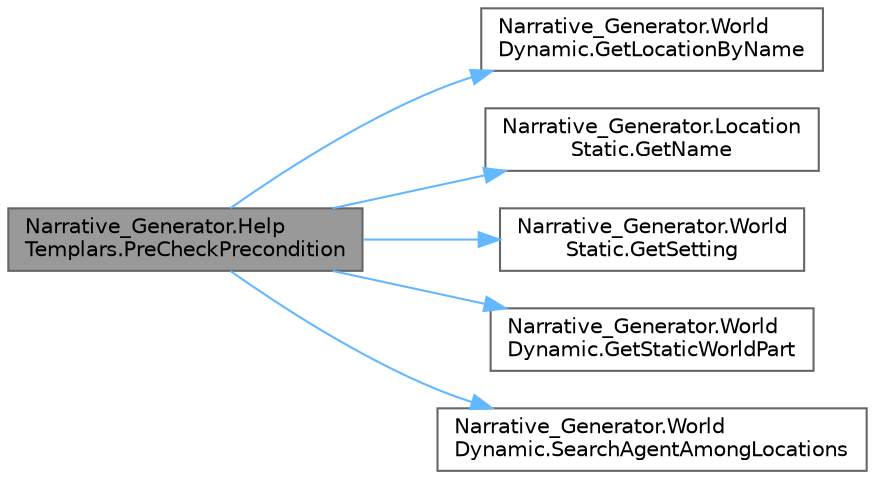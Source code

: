 digraph "Narrative_Generator.HelpTemplars.PreCheckPrecondition"
{
 // LATEX_PDF_SIZE
  bgcolor="transparent";
  edge [fontname=Helvetica,fontsize=10,labelfontname=Helvetica,labelfontsize=10];
  node [fontname=Helvetica,fontsize=10,shape=box,height=0.2,width=0.4];
  rankdir="LR";
  Node1 [label="Narrative_Generator.Help\lTemplars.PreCheckPrecondition",height=0.2,width=0.4,color="gray40", fillcolor="grey60", style="filled", fontcolor="black",tooltip="A method that checks the most basic preconditions for an action."];
  Node1 -> Node2 [color="steelblue1",style="solid"];
  Node2 [label="Narrative_Generator.World\lDynamic.GetLocationByName",height=0.2,width=0.4,color="grey40", fillcolor="white", style="filled",URL="$class_narrative___generator_1_1_world_dynamic.html#a43619eb102a56e16a22a5aa5d5b7c1b0",tooltip="Returns a location from the list of locations if the specified name matches the name of the location."];
  Node1 -> Node3 [color="steelblue1",style="solid"];
  Node3 [label="Narrative_Generator.Location\lStatic.GetName",height=0.2,width=0.4,color="grey40", fillcolor="white", style="filled",URL="$class_narrative___generator_1_1_location_static.html#a3a196080501e30adb03f127eba710d47",tooltip="Method that returns the name of the location."];
  Node1 -> Node4 [color="steelblue1",style="solid"];
  Node4 [label="Narrative_Generator.World\lStatic.GetSetting",height=0.2,width=0.4,color="grey40", fillcolor="white", style="filled",URL="$class_narrative___generator_1_1_world_static.html#ad19d52cc2e6443e1d79d6edbd5eef9ea",tooltip="Returns information about the current setting."];
  Node1 -> Node5 [color="steelblue1",style="solid"];
  Node5 [label="Narrative_Generator.World\lDynamic.GetStaticWorldPart",height=0.2,width=0.4,color="grey40", fillcolor="white", style="filled",URL="$class_narrative___generator_1_1_world_dynamic.html#af84d5b47653c246de39ebfa7b791826a",tooltip="Returns a component with the static part of the state of this storyworld."];
  Node1 -> Node6 [color="steelblue1",style="solid"];
  Node6 [label="Narrative_Generator.World\lDynamic.SearchAgentAmongLocations",height=0.2,width=0.4,color="grey40", fillcolor="white", style="filled",URL="$class_narrative___generator_1_1_world_dynamic.html#afa3a27662c29eaa346633550fc179392",tooltip="Returns the static part (name) of the location where the searched agent is located."];
}

